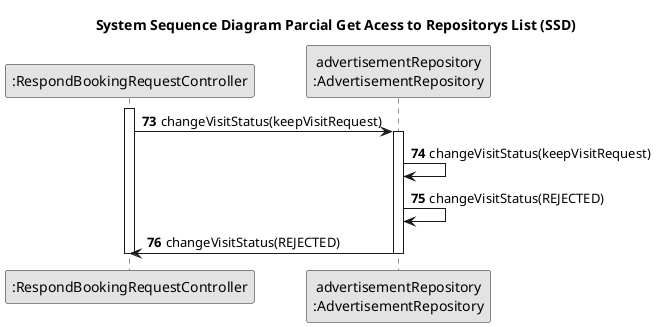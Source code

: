@startuml
skinparam monochrome true
skinparam packageStyle rectangle
skinparam shadowing false

title System Sequence Diagram Parcial Get Acess to Repositorys List (SSD)

autonumber

'hide footbox
participant ":RespondBookingRequestController" as CTRL

participant "advertisementRepository\n:AdvertisementRepository" as advertisementRepository

autonumber 73

    activate CTRL

        CTRL -> advertisementRepository: changeVisitStatus(keepVisitRequest)
        activate advertisementRepository

            advertisementRepository -> advertisementRepository: changeVisitStatus(keepVisitRequest)

            advertisementRepository -> advertisementRepository: changeVisitStatus(REJECTED)

            advertisementRepository -> CTRL: changeVisitStatus(REJECTED)
            deactivate advertisementRepository

    deactivate CTRL

@enduml